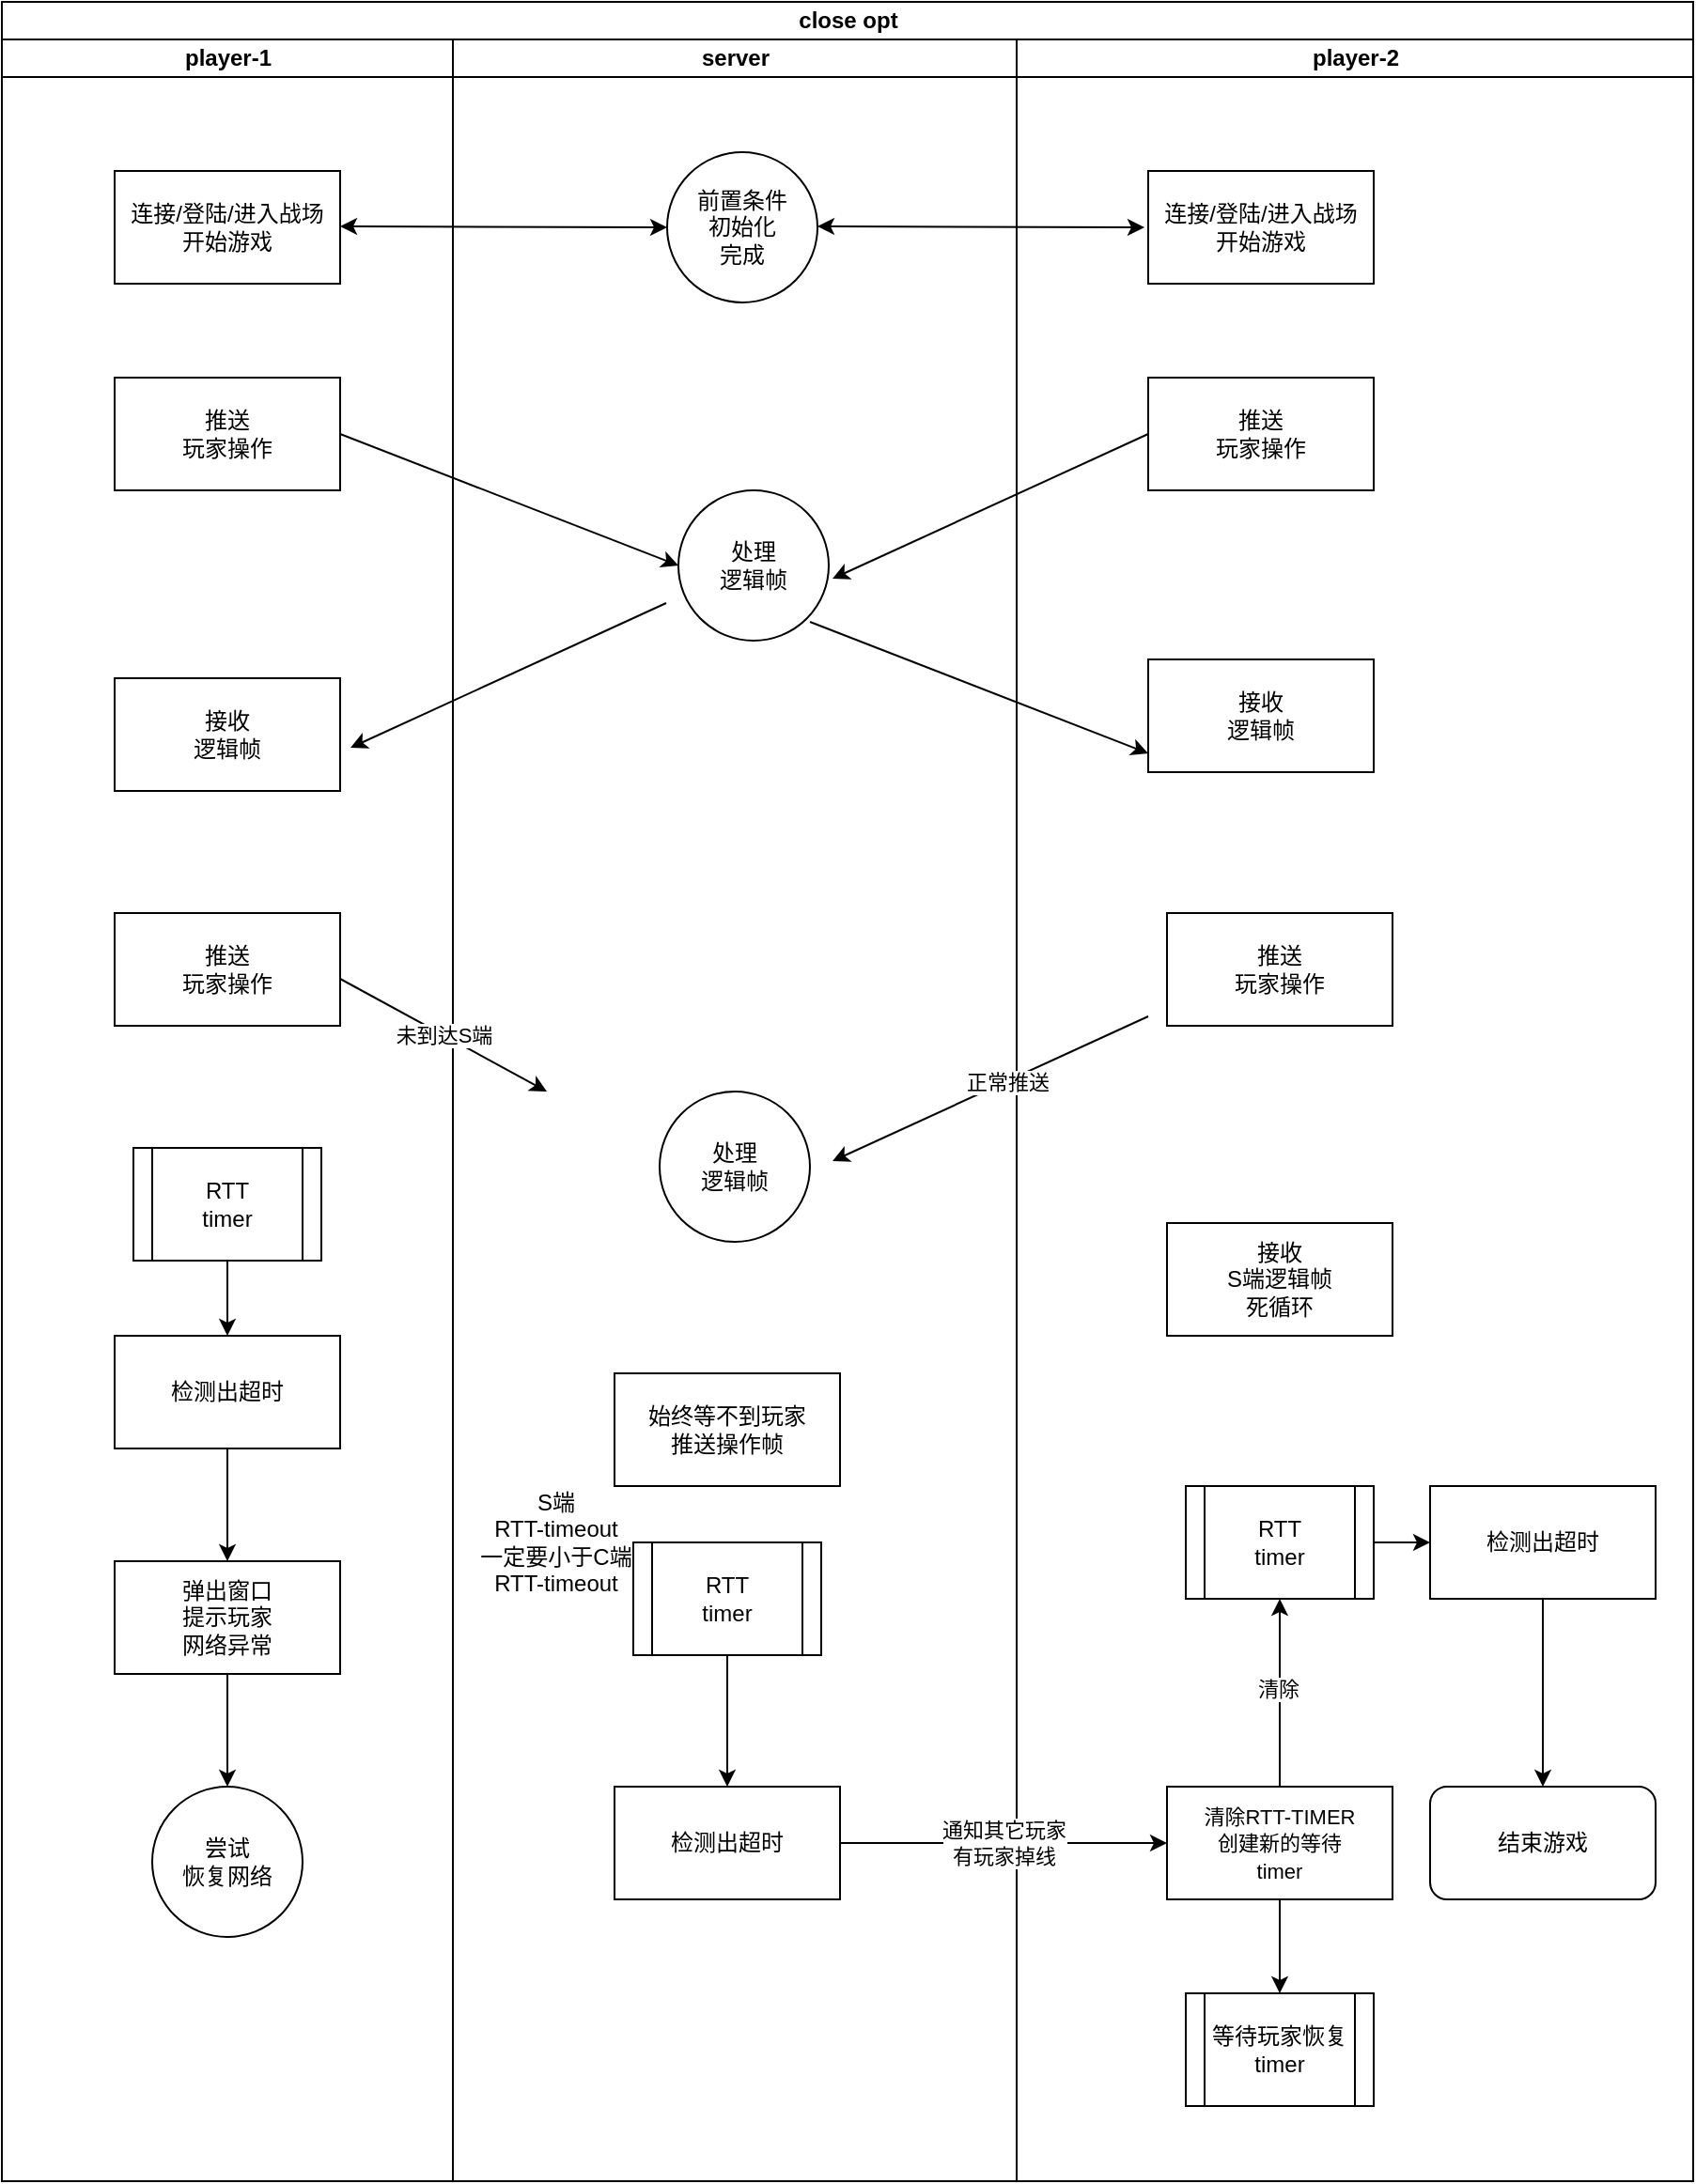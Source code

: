 <mxfile version="14.6.13" type="github">
  <diagram id="iyjNrZEIIlaJpKlFBpwa" name="Page-1">
    <mxGraphModel dx="1426" dy="704" grid="1" gridSize="10" guides="1" tooltips="1" connect="1" arrows="1" fold="1" page="1" pageScale="1" pageWidth="827" pageHeight="1169" math="0" shadow="0">
      <root>
        <mxCell id="0" />
        <mxCell id="1" parent="0" />
        <mxCell id="Y-lhdCYYxK5GopnYnzkg-1" value="close opt" style="swimlane;html=1;childLayout=stackLayout;resizeParent=1;resizeParentMax=0;startSize=20;" parent="1" vertex="1">
          <mxGeometry x="230" y="30" width="900" height="1160" as="geometry" />
        </mxCell>
        <mxCell id="Y-lhdCYYxK5GopnYnzkg-2" value="player-1" style="swimlane;html=1;startSize=20;" parent="Y-lhdCYYxK5GopnYnzkg-1" vertex="1">
          <mxGeometry y="20" width="240" height="1140" as="geometry" />
        </mxCell>
        <mxCell id="Y-lhdCYYxK5GopnYnzkg-5" value="连接/登陆/进入战场&lt;br&gt;开始游戏" style="rounded=0;whiteSpace=wrap;html=1;" parent="Y-lhdCYYxK5GopnYnzkg-2" vertex="1">
          <mxGeometry x="60" y="70" width="120" height="60" as="geometry" />
        </mxCell>
        <mxCell id="Y-lhdCYYxK5GopnYnzkg-8" value="" style="endArrow=classic;startArrow=classic;html=1;entryX=0;entryY=0.5;entryDx=0;entryDy=0;" parent="Y-lhdCYYxK5GopnYnzkg-2" target="Y-lhdCYYxK5GopnYnzkg-7" edge="1">
          <mxGeometry width="50" height="50" relative="1" as="geometry">
            <mxPoint x="180" y="99.5" as="sourcePoint" />
            <mxPoint x="250" y="99.5" as="targetPoint" />
          </mxGeometry>
        </mxCell>
        <mxCell id="Y-lhdCYYxK5GopnYnzkg-10" value="推送&lt;br&gt;玩家操作" style="rounded=0;whiteSpace=wrap;html=1;" parent="Y-lhdCYYxK5GopnYnzkg-2" vertex="1">
          <mxGeometry x="60" y="180" width="120" height="60" as="geometry" />
        </mxCell>
        <mxCell id="Y-lhdCYYxK5GopnYnzkg-16" value="接收&lt;br&gt;逻辑帧" style="rounded=0;whiteSpace=wrap;html=1;" parent="Y-lhdCYYxK5GopnYnzkg-2" vertex="1">
          <mxGeometry x="60" y="340" width="120" height="60" as="geometry" />
        </mxCell>
        <mxCell id="Y-lhdCYYxK5GopnYnzkg-17" value="" style="endArrow=classic;html=1;entryX=1.025;entryY=0.588;entryDx=0;entryDy=0;entryPerimeter=0;" parent="Y-lhdCYYxK5GopnYnzkg-2" edge="1">
          <mxGeometry width="50" height="50" relative="1" as="geometry">
            <mxPoint x="353.5" y="300" as="sourcePoint" />
            <mxPoint x="185.5" y="377.04" as="targetPoint" />
          </mxGeometry>
        </mxCell>
        <mxCell id="Y-lhdCYYxK5GopnYnzkg-21" value="推送&lt;br&gt;玩家操作" style="rounded=0;whiteSpace=wrap;html=1;" parent="Y-lhdCYYxK5GopnYnzkg-2" vertex="1">
          <mxGeometry x="60" y="465" width="120" height="60" as="geometry" />
        </mxCell>
        <mxCell id="K6ixlQ37SQ0X0arZtg30-17" style="edgeStyle=orthogonalEdgeStyle;rounded=0;orthogonalLoop=1;jettySize=auto;html=1;entryX=0.5;entryY=0;entryDx=0;entryDy=0;" edge="1" parent="Y-lhdCYYxK5GopnYnzkg-2" source="Y-lhdCYYxK5GopnYnzkg-31" target="K6ixlQ37SQ0X0arZtg30-1">
          <mxGeometry relative="1" as="geometry" />
        </mxCell>
        <mxCell id="Y-lhdCYYxK5GopnYnzkg-31" value="RTT&lt;br&gt;timer" style="shape=process;whiteSpace=wrap;html=1;backgroundOutline=1;" parent="Y-lhdCYYxK5GopnYnzkg-2" vertex="1">
          <mxGeometry x="70" y="590" width="100" height="60" as="geometry" />
        </mxCell>
        <mxCell id="K6ixlQ37SQ0X0arZtg30-18" style="edgeStyle=orthogonalEdgeStyle;rounded=0;orthogonalLoop=1;jettySize=auto;html=1;entryX=0.5;entryY=0;entryDx=0;entryDy=0;" edge="1" parent="Y-lhdCYYxK5GopnYnzkg-2" source="K6ixlQ37SQ0X0arZtg30-1" target="K6ixlQ37SQ0X0arZtg30-3">
          <mxGeometry relative="1" as="geometry" />
        </mxCell>
        <mxCell id="K6ixlQ37SQ0X0arZtg30-1" value="检测出超时" style="rounded=0;whiteSpace=wrap;html=1;" vertex="1" parent="Y-lhdCYYxK5GopnYnzkg-2">
          <mxGeometry x="60" y="690" width="120" height="60" as="geometry" />
        </mxCell>
        <mxCell id="K6ixlQ37SQ0X0arZtg30-19" style="edgeStyle=orthogonalEdgeStyle;rounded=0;orthogonalLoop=1;jettySize=auto;html=1;entryX=0.5;entryY=0;entryDx=0;entryDy=0;" edge="1" parent="Y-lhdCYYxK5GopnYnzkg-2" source="K6ixlQ37SQ0X0arZtg30-3" target="K6ixlQ37SQ0X0arZtg30-4">
          <mxGeometry relative="1" as="geometry" />
        </mxCell>
        <mxCell id="K6ixlQ37SQ0X0arZtg30-3" value="弹出窗口&lt;br&gt;提示玩家&lt;br&gt;网络异常" style="rounded=0;whiteSpace=wrap;html=1;" vertex="1" parent="Y-lhdCYYxK5GopnYnzkg-2">
          <mxGeometry x="60" y="810" width="120" height="60" as="geometry" />
        </mxCell>
        <mxCell id="K6ixlQ37SQ0X0arZtg30-4" value="尝试&lt;br&gt;恢复网络" style="ellipse;whiteSpace=wrap;html=1;aspect=fixed;" vertex="1" parent="Y-lhdCYYxK5GopnYnzkg-2">
          <mxGeometry x="80" y="930" width="80" height="80" as="geometry" />
        </mxCell>
        <mxCell id="Y-lhdCYYxK5GopnYnzkg-3" value="server" style="swimlane;html=1;startSize=20;" parent="Y-lhdCYYxK5GopnYnzkg-1" vertex="1">
          <mxGeometry x="240" y="20" width="300" height="1140" as="geometry" />
        </mxCell>
        <mxCell id="Y-lhdCYYxK5GopnYnzkg-7" value="前置条件&lt;br&gt;初始化&lt;br&gt;完成" style="ellipse;whiteSpace=wrap;html=1;aspect=fixed;" parent="Y-lhdCYYxK5GopnYnzkg-3" vertex="1">
          <mxGeometry x="114" y="60" width="80" height="80" as="geometry" />
        </mxCell>
        <mxCell id="Y-lhdCYYxK5GopnYnzkg-12" value="处理&lt;br&gt;逻辑帧" style="ellipse;whiteSpace=wrap;html=1;aspect=fixed;" parent="Y-lhdCYYxK5GopnYnzkg-3" vertex="1">
          <mxGeometry x="120" y="240" width="80" height="80" as="geometry" />
        </mxCell>
        <mxCell id="Y-lhdCYYxK5GopnYnzkg-22" value="处理&lt;br&gt;逻辑帧" style="ellipse;whiteSpace=wrap;html=1;aspect=fixed;" parent="Y-lhdCYYxK5GopnYnzkg-3" vertex="1">
          <mxGeometry x="110" y="560" width="80" height="80" as="geometry" />
        </mxCell>
        <mxCell id="Y-lhdCYYxK5GopnYnzkg-23" value="未到达S端" style="endArrow=classic;html=1;exitX=1;exitY=0.5;exitDx=0;exitDy=0;" parent="Y-lhdCYYxK5GopnYnzkg-3" edge="1">
          <mxGeometry width="50" height="50" relative="1" as="geometry">
            <mxPoint x="-60" y="500" as="sourcePoint" />
            <mxPoint x="50" y="560" as="targetPoint" />
          </mxGeometry>
        </mxCell>
        <mxCell id="K6ixlQ37SQ0X0arZtg30-11" style="edgeStyle=orthogonalEdgeStyle;rounded=0;orthogonalLoop=1;jettySize=auto;html=1;entryX=0.5;entryY=0;entryDx=0;entryDy=0;" edge="1" parent="Y-lhdCYYxK5GopnYnzkg-3" source="K6ixlQ37SQ0X0arZtg30-5" target="K6ixlQ37SQ0X0arZtg30-6">
          <mxGeometry relative="1" as="geometry" />
        </mxCell>
        <mxCell id="K6ixlQ37SQ0X0arZtg30-5" value="RTT&lt;br&gt;timer" style="shape=process;whiteSpace=wrap;html=1;backgroundOutline=1;" vertex="1" parent="Y-lhdCYYxK5GopnYnzkg-3">
          <mxGeometry x="96" y="800" width="100" height="60" as="geometry" />
        </mxCell>
        <mxCell id="K6ixlQ37SQ0X0arZtg30-6" value="检测出超时" style="rounded=0;whiteSpace=wrap;html=1;" vertex="1" parent="Y-lhdCYYxK5GopnYnzkg-3">
          <mxGeometry x="86" y="930" width="120" height="60" as="geometry" />
        </mxCell>
        <mxCell id="K6ixlQ37SQ0X0arZtg30-9" value="始终等不到玩家&lt;br&gt;推送操作帧" style="rounded=0;whiteSpace=wrap;html=1;" vertex="1" parent="Y-lhdCYYxK5GopnYnzkg-3">
          <mxGeometry x="86" y="710" width="120" height="60" as="geometry" />
        </mxCell>
        <mxCell id="K6ixlQ37SQ0X0arZtg30-10" value="S端&lt;br&gt;RTT-timeout&lt;br&gt;一定要小于C端&lt;br&gt;RTT-timeout" style="text;html=1;strokeColor=none;fillColor=none;align=center;verticalAlign=middle;whiteSpace=wrap;rounded=0;" vertex="1" parent="Y-lhdCYYxK5GopnYnzkg-3">
          <mxGeometry y="770" width="110" height="60" as="geometry" />
        </mxCell>
        <mxCell id="Y-lhdCYYxK5GopnYnzkg-4" value="player-2" style="swimlane;html=1;startSize=20;" parent="Y-lhdCYYxK5GopnYnzkg-1" vertex="1">
          <mxGeometry x="540" y="20" width="360" height="1140" as="geometry" />
        </mxCell>
        <mxCell id="Y-lhdCYYxK5GopnYnzkg-6" value="连接/登陆/进入战场&lt;br&gt;开始游戏" style="rounded=0;whiteSpace=wrap;html=1;" parent="Y-lhdCYYxK5GopnYnzkg-4" vertex="1">
          <mxGeometry x="70" y="70" width="120" height="60" as="geometry" />
        </mxCell>
        <mxCell id="Y-lhdCYYxK5GopnYnzkg-9" value="" style="endArrow=classic;startArrow=classic;html=1;entryX=0;entryY=0.5;entryDx=0;entryDy=0;" parent="Y-lhdCYYxK5GopnYnzkg-4" edge="1">
          <mxGeometry width="50" height="50" relative="1" as="geometry">
            <mxPoint x="-106" y="99.5" as="sourcePoint" />
            <mxPoint x="68" y="100" as="targetPoint" />
          </mxGeometry>
        </mxCell>
        <mxCell id="Y-lhdCYYxK5GopnYnzkg-11" value="推送&lt;br&gt;玩家操作" style="rounded=0;whiteSpace=wrap;html=1;" parent="Y-lhdCYYxK5GopnYnzkg-4" vertex="1">
          <mxGeometry x="70" y="180" width="120" height="60" as="geometry" />
        </mxCell>
        <mxCell id="Y-lhdCYYxK5GopnYnzkg-15" value="" style="endArrow=classic;html=1;entryX=1.025;entryY=0.588;entryDx=0;entryDy=0;entryPerimeter=0;" parent="Y-lhdCYYxK5GopnYnzkg-4" target="Y-lhdCYYxK5GopnYnzkg-12" edge="1">
          <mxGeometry width="50" height="50" relative="1" as="geometry">
            <mxPoint x="70" y="210" as="sourcePoint" />
            <mxPoint y="260" as="targetPoint" />
          </mxGeometry>
        </mxCell>
        <mxCell id="Y-lhdCYYxK5GopnYnzkg-18" value="接收&lt;br&gt;逻辑帧" style="rounded=0;whiteSpace=wrap;html=1;" parent="Y-lhdCYYxK5GopnYnzkg-4" vertex="1">
          <mxGeometry x="70" y="330" width="120" height="60" as="geometry" />
        </mxCell>
        <mxCell id="Y-lhdCYYxK5GopnYnzkg-19" value="" style="endArrow=classic;html=1;entryX=0;entryY=0.5;entryDx=0;entryDy=0;exitX=1;exitY=0.5;exitDx=0;exitDy=0;" parent="Y-lhdCYYxK5GopnYnzkg-4" edge="1">
          <mxGeometry width="50" height="50" relative="1" as="geometry">
            <mxPoint x="-110" y="310" as="sourcePoint" />
            <mxPoint x="70" y="380" as="targetPoint" />
          </mxGeometry>
        </mxCell>
        <mxCell id="Y-lhdCYYxK5GopnYnzkg-24" value="推送&lt;br&gt;玩家操作" style="rounded=0;whiteSpace=wrap;html=1;" parent="Y-lhdCYYxK5GopnYnzkg-4" vertex="1">
          <mxGeometry x="80" y="465" width="120" height="60" as="geometry" />
        </mxCell>
        <mxCell id="Y-lhdCYYxK5GopnYnzkg-25" value="" style="endArrow=classic;html=1;entryX=1.025;entryY=0.588;entryDx=0;entryDy=0;entryPerimeter=0;" parent="Y-lhdCYYxK5GopnYnzkg-4" edge="1">
          <mxGeometry width="50" height="50" relative="1" as="geometry">
            <mxPoint x="70" y="520" as="sourcePoint" />
            <mxPoint x="-98" y="597.04" as="targetPoint" />
          </mxGeometry>
        </mxCell>
        <mxCell id="Y-lhdCYYxK5GopnYnzkg-26" value="正常推送" style="edgeLabel;html=1;align=center;verticalAlign=middle;resizable=0;points=[];" parent="Y-lhdCYYxK5GopnYnzkg-25" vertex="1" connectable="0">
          <mxGeometry x="-0.104" y="1" relative="1" as="geometry">
            <mxPoint y="-1" as="offset" />
          </mxGeometry>
        </mxCell>
        <mxCell id="Y-lhdCYYxK5GopnYnzkg-27" value="&lt;span&gt;接收&lt;/span&gt;&lt;br&gt;&lt;span&gt;S端逻辑帧&lt;br&gt;死循环&lt;br&gt;&lt;/span&gt;" style="rounded=0;whiteSpace=wrap;html=1;" parent="Y-lhdCYYxK5GopnYnzkg-4" vertex="1">
          <mxGeometry x="80" y="630" width="120" height="60" as="geometry" />
        </mxCell>
        <mxCell id="K6ixlQ37SQ0X0arZtg30-23" style="edgeStyle=orthogonalEdgeStyle;rounded=0;orthogonalLoop=1;jettySize=auto;html=1;entryX=0;entryY=0.5;entryDx=0;entryDy=0;" edge="1" parent="Y-lhdCYYxK5GopnYnzkg-4" source="K6ixlQ37SQ0X0arZtg30-8" target="K6ixlQ37SQ0X0arZtg30-20">
          <mxGeometry relative="1" as="geometry" />
        </mxCell>
        <mxCell id="K6ixlQ37SQ0X0arZtg30-8" value="RTT&lt;br&gt;timer" style="shape=process;whiteSpace=wrap;html=1;backgroundOutline=1;" vertex="1" parent="Y-lhdCYYxK5GopnYnzkg-4">
          <mxGeometry x="90" y="770" width="100" height="60" as="geometry" />
        </mxCell>
        <mxCell id="K6ixlQ37SQ0X0arZtg30-14" value="" style="edgeStyle=orthogonalEdgeStyle;rounded=0;orthogonalLoop=1;jettySize=auto;html=1;" edge="1" parent="Y-lhdCYYxK5GopnYnzkg-4" source="K6ixlQ37SQ0X0arZtg30-12" target="K6ixlQ37SQ0X0arZtg30-8">
          <mxGeometry relative="1" as="geometry" />
        </mxCell>
        <mxCell id="K6ixlQ37SQ0X0arZtg30-21" value="清除" style="edgeLabel;html=1;align=center;verticalAlign=middle;resizable=0;points=[];" vertex="1" connectable="0" parent="K6ixlQ37SQ0X0arZtg30-14">
          <mxGeometry x="0.04" y="1" relative="1" as="geometry">
            <mxPoint as="offset" />
          </mxGeometry>
        </mxCell>
        <mxCell id="K6ixlQ37SQ0X0arZtg30-16" style="edgeStyle=orthogonalEdgeStyle;rounded=0;orthogonalLoop=1;jettySize=auto;html=1;entryX=0.5;entryY=0;entryDx=0;entryDy=0;" edge="1" parent="Y-lhdCYYxK5GopnYnzkg-4" source="K6ixlQ37SQ0X0arZtg30-12" target="K6ixlQ37SQ0X0arZtg30-15">
          <mxGeometry relative="1" as="geometry" />
        </mxCell>
        <mxCell id="K6ixlQ37SQ0X0arZtg30-12" value="&lt;span style=&quot;font-size: 11px ; background-color: rgb(255 , 255 , 255)&quot;&gt;清除RTT-TIMER&lt;br&gt;创建新的等待&lt;br&gt;timer&lt;br&gt;&lt;/span&gt;" style="rounded=0;whiteSpace=wrap;html=1;" vertex="1" parent="Y-lhdCYYxK5GopnYnzkg-4">
          <mxGeometry x="80" y="930" width="120" height="60" as="geometry" />
        </mxCell>
        <mxCell id="K6ixlQ37SQ0X0arZtg30-15" value="等待玩家恢复&lt;br&gt;timer" style="shape=process;whiteSpace=wrap;html=1;backgroundOutline=1;" vertex="1" parent="Y-lhdCYYxK5GopnYnzkg-4">
          <mxGeometry x="90" y="1040" width="100" height="60" as="geometry" />
        </mxCell>
        <mxCell id="K6ixlQ37SQ0X0arZtg30-24" style="edgeStyle=orthogonalEdgeStyle;rounded=0;orthogonalLoop=1;jettySize=auto;html=1;entryX=0.5;entryY=0;entryDx=0;entryDy=0;" edge="1" parent="Y-lhdCYYxK5GopnYnzkg-4" source="K6ixlQ37SQ0X0arZtg30-20" target="K6ixlQ37SQ0X0arZtg30-22">
          <mxGeometry relative="1" as="geometry" />
        </mxCell>
        <mxCell id="K6ixlQ37SQ0X0arZtg30-20" value="检测出超时" style="rounded=0;whiteSpace=wrap;html=1;" vertex="1" parent="Y-lhdCYYxK5GopnYnzkg-4">
          <mxGeometry x="220" y="770" width="120" height="60" as="geometry" />
        </mxCell>
        <mxCell id="K6ixlQ37SQ0X0arZtg30-22" value="结束游戏" style="rounded=1;whiteSpace=wrap;html=1;" vertex="1" parent="Y-lhdCYYxK5GopnYnzkg-4">
          <mxGeometry x="220" y="930" width="120" height="60" as="geometry" />
        </mxCell>
        <mxCell id="Y-lhdCYYxK5GopnYnzkg-13" value="" style="endArrow=classic;html=1;entryX=0;entryY=0.5;entryDx=0;entryDy=0;exitX=1;exitY=0.5;exitDx=0;exitDy=0;" parent="Y-lhdCYYxK5GopnYnzkg-1" source="Y-lhdCYYxK5GopnYnzkg-10" target="Y-lhdCYYxK5GopnYnzkg-12" edge="1">
          <mxGeometry width="50" height="50" relative="1" as="geometry">
            <mxPoint x="260" y="250" as="sourcePoint" />
            <mxPoint x="310" y="200" as="targetPoint" />
          </mxGeometry>
        </mxCell>
        <mxCell id="K6ixlQ37SQ0X0arZtg30-13" value="通知其它玩家&lt;br&gt;有玩家掉线" style="edgeStyle=orthogonalEdgeStyle;rounded=0;orthogonalLoop=1;jettySize=auto;html=1;" edge="1" parent="Y-lhdCYYxK5GopnYnzkg-1" source="K6ixlQ37SQ0X0arZtg30-6" target="K6ixlQ37SQ0X0arZtg30-12">
          <mxGeometry relative="1" as="geometry" />
        </mxCell>
      </root>
    </mxGraphModel>
  </diagram>
</mxfile>
